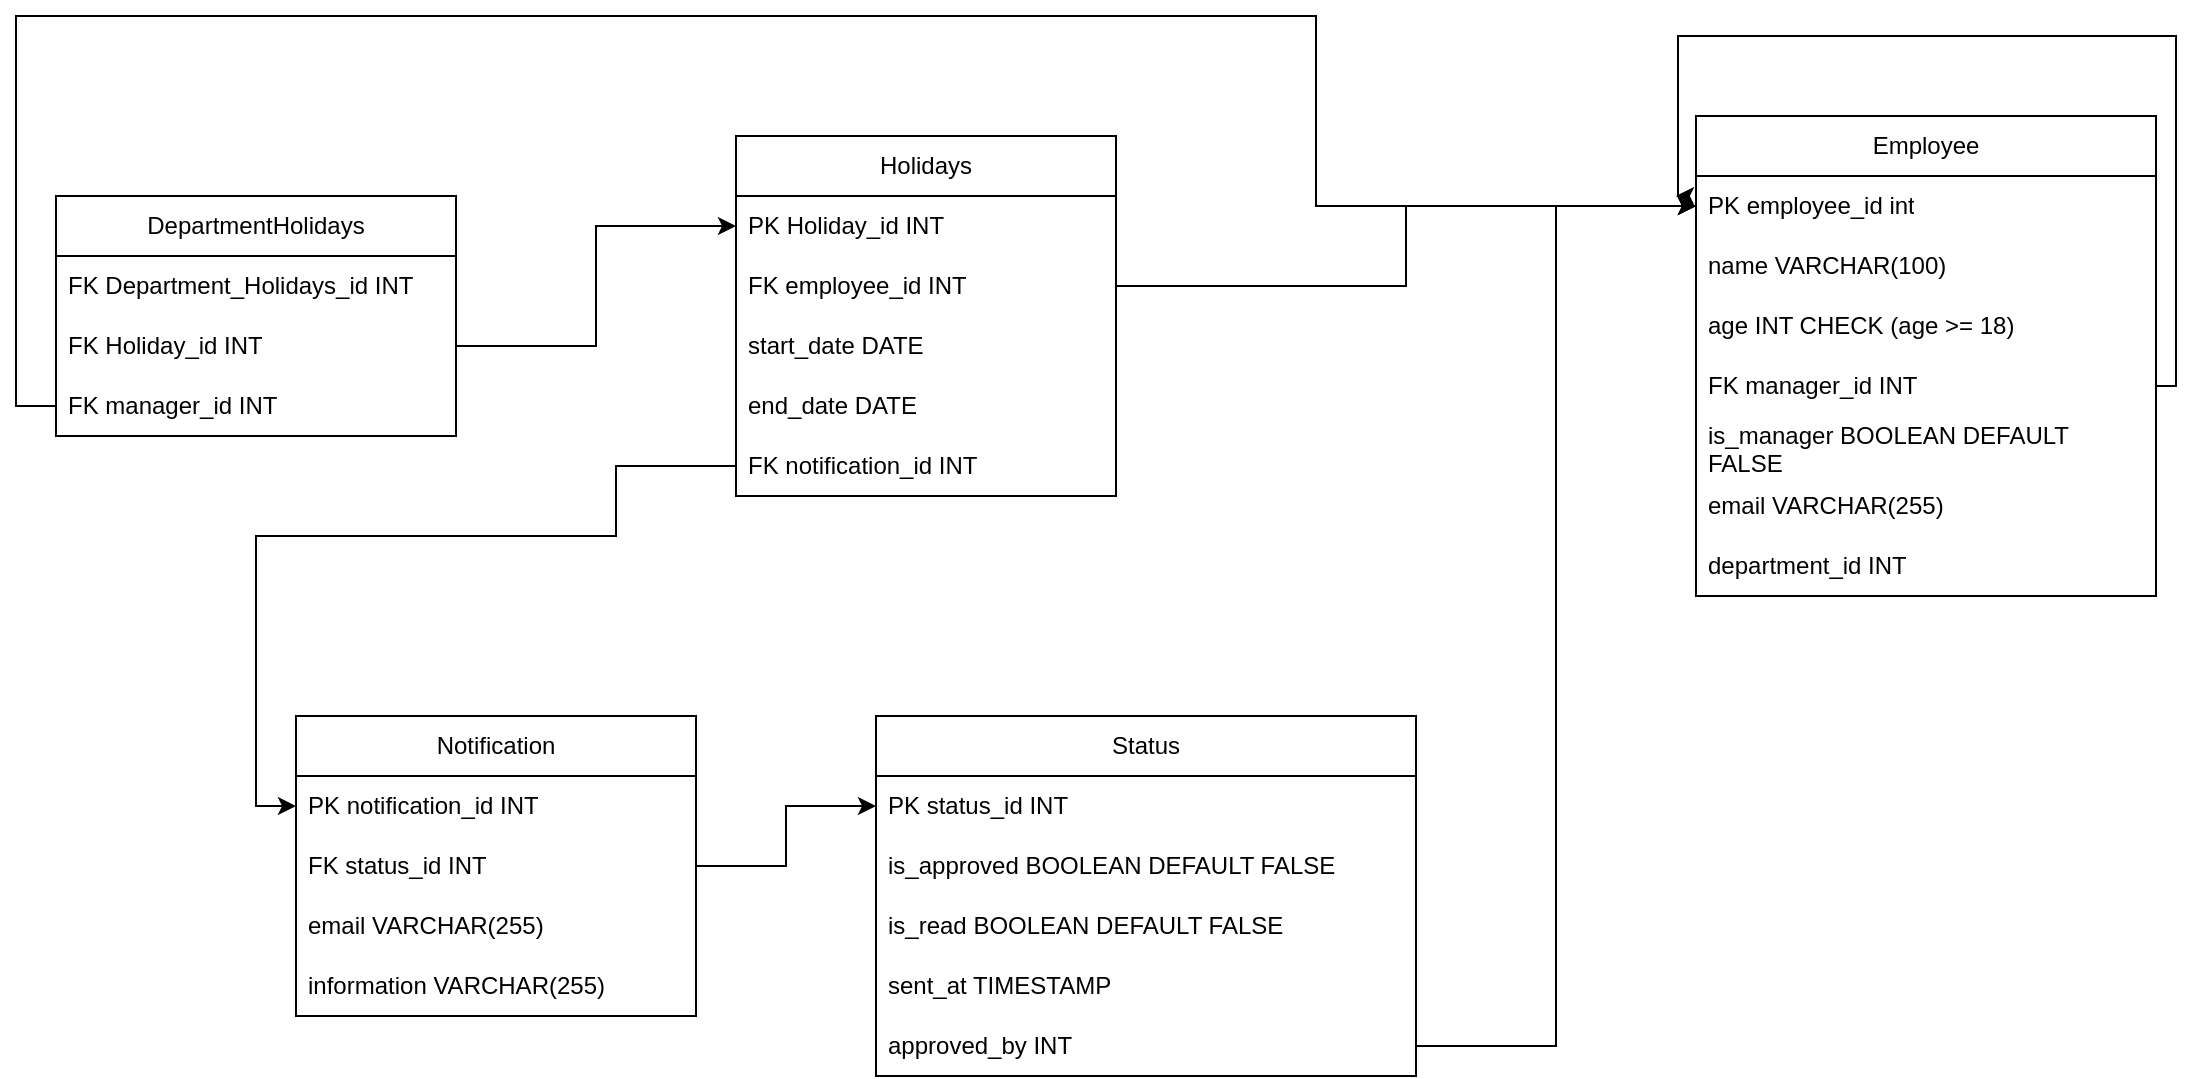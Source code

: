<mxfile version="28.0.7">
  <diagram name="Страница — 1" id="gRQj9UncKk68zNySq5SI">
    <mxGraphModel dx="2856" dy="676" grid="1" gridSize="10" guides="1" tooltips="1" connect="1" arrows="1" fold="1" page="1" pageScale="1" pageWidth="827" pageHeight="1169" math="0" shadow="0">
      <root>
        <mxCell id="0" />
        <mxCell id="1" parent="0" />
        <mxCell id="gyWeS8jps0nt1d0BuYAX-1" value="DepartmentHolidays" style="swimlane;fontStyle=0;childLayout=stackLayout;horizontal=1;startSize=30;horizontalStack=0;resizeParent=1;resizeParentMax=0;resizeLast=0;collapsible=1;marginBottom=0;whiteSpace=wrap;html=1;" parent="1" vertex="1">
          <mxGeometry x="-60" y="270" width="200" height="120" as="geometry" />
        </mxCell>
        <mxCell id="gyWeS8jps0nt1d0BuYAX-2" value="FK Department_Holidays_id INT" style="text;strokeColor=none;fillColor=none;align=left;verticalAlign=middle;spacingLeft=4;spacingRight=4;overflow=hidden;points=[[0,0.5],[1,0.5]];portConstraint=eastwest;rotatable=0;whiteSpace=wrap;html=1;" parent="gyWeS8jps0nt1d0BuYAX-1" vertex="1">
          <mxGeometry y="30" width="200" height="30" as="geometry" />
        </mxCell>
        <mxCell id="gyWeS8jps0nt1d0BuYAX-45" value="FK Holiday_id INT" style="text;strokeColor=none;fillColor=none;align=left;verticalAlign=middle;spacingLeft=4;spacingRight=4;overflow=hidden;points=[[0,0.5],[1,0.5]];portConstraint=eastwest;rotatable=0;whiteSpace=wrap;html=1;" parent="gyWeS8jps0nt1d0BuYAX-1" vertex="1">
          <mxGeometry y="60" width="200" height="30" as="geometry" />
        </mxCell>
        <mxCell id="VSTnJlNzicXxrHY_uIf--20" value="FK manager_id INT" style="text;strokeColor=none;fillColor=none;align=left;verticalAlign=middle;spacingLeft=4;spacingRight=4;overflow=hidden;points=[[0,0.5],[1,0.5]];portConstraint=eastwest;rotatable=0;whiteSpace=wrap;html=1;" vertex="1" parent="gyWeS8jps0nt1d0BuYAX-1">
          <mxGeometry y="90" width="200" height="30" as="geometry" />
        </mxCell>
        <mxCell id="gyWeS8jps0nt1d0BuYAX-5" value="Holidays" style="swimlane;fontStyle=0;childLayout=stackLayout;horizontal=1;startSize=30;horizontalStack=0;resizeParent=1;resizeParentMax=0;resizeLast=0;collapsible=1;marginBottom=0;whiteSpace=wrap;html=1;" parent="1" vertex="1">
          <mxGeometry x="280" y="240" width="190" height="180" as="geometry" />
        </mxCell>
        <mxCell id="gyWeS8jps0nt1d0BuYAX-6" value="PK Holiday_id INT" style="text;strokeColor=none;fillColor=none;align=left;verticalAlign=middle;spacingLeft=4;spacingRight=4;overflow=hidden;points=[[0,0.5],[1,0.5]];portConstraint=eastwest;rotatable=0;whiteSpace=wrap;html=1;" parent="gyWeS8jps0nt1d0BuYAX-5" vertex="1">
          <mxGeometry y="30" width="190" height="30" as="geometry" />
        </mxCell>
        <mxCell id="VSTnJlNzicXxrHY_uIf--14" value="FK employee_id INT" style="text;strokeColor=none;fillColor=none;align=left;verticalAlign=middle;spacingLeft=4;spacingRight=4;overflow=hidden;points=[[0,0.5],[1,0.5]];portConstraint=eastwest;rotatable=0;whiteSpace=wrap;html=1;" vertex="1" parent="gyWeS8jps0nt1d0BuYAX-5">
          <mxGeometry y="60" width="190" height="30" as="geometry" />
        </mxCell>
        <mxCell id="gyWeS8jps0nt1d0BuYAX-19" value="start_date DATE" style="text;strokeColor=none;fillColor=none;align=left;verticalAlign=middle;spacingLeft=4;spacingRight=4;overflow=hidden;points=[[0,0.5],[1,0.5]];portConstraint=eastwest;rotatable=0;whiteSpace=wrap;html=1;" parent="gyWeS8jps0nt1d0BuYAX-5" vertex="1">
          <mxGeometry y="90" width="190" height="30" as="geometry" />
        </mxCell>
        <mxCell id="VSTnJlNzicXxrHY_uIf--2" value="end_date DATE" style="text;strokeColor=none;fillColor=none;align=left;verticalAlign=middle;spacingLeft=4;spacingRight=4;overflow=hidden;points=[[0,0.5],[1,0.5]];portConstraint=eastwest;rotatable=0;whiteSpace=wrap;html=1;" vertex="1" parent="gyWeS8jps0nt1d0BuYAX-5">
          <mxGeometry y="120" width="190" height="30" as="geometry" />
        </mxCell>
        <mxCell id="VSTnJlNzicXxrHY_uIf--24" value="FK notification_id INT" style="text;strokeColor=none;fillColor=none;align=left;verticalAlign=middle;spacingLeft=4;spacingRight=4;overflow=hidden;points=[[0,0.5],[1,0.5]];portConstraint=eastwest;rotatable=0;whiteSpace=wrap;html=1;" vertex="1" parent="gyWeS8jps0nt1d0BuYAX-5">
          <mxGeometry y="150" width="190" height="30" as="geometry" />
        </mxCell>
        <mxCell id="gyWeS8jps0nt1d0BuYAX-11" value="Employee" style="swimlane;fontStyle=0;childLayout=stackLayout;horizontal=1;startSize=30;horizontalStack=0;resizeParent=1;resizeParentMax=0;resizeLast=0;collapsible=1;marginBottom=0;whiteSpace=wrap;html=1;" parent="1" vertex="1">
          <mxGeometry x="760" y="230" width="230" height="240" as="geometry" />
        </mxCell>
        <mxCell id="gyWeS8jps0nt1d0BuYAX-12" value="PK employee_id int" style="text;strokeColor=none;fillColor=none;align=left;verticalAlign=middle;spacingLeft=4;spacingRight=4;overflow=hidden;points=[[0,0.5],[1,0.5]];portConstraint=eastwest;rotatable=0;whiteSpace=wrap;html=1;" parent="gyWeS8jps0nt1d0BuYAX-11" vertex="1">
          <mxGeometry y="30" width="230" height="30" as="geometry" />
        </mxCell>
        <mxCell id="gyWeS8jps0nt1d0BuYAX-13" value="name VARCHAR(100)" style="text;strokeColor=none;fillColor=none;align=left;verticalAlign=middle;spacingLeft=4;spacingRight=4;overflow=hidden;points=[[0,0.5],[1,0.5]];portConstraint=eastwest;rotatable=0;whiteSpace=wrap;html=1;" parent="gyWeS8jps0nt1d0BuYAX-11" vertex="1">
          <mxGeometry y="60" width="230" height="30" as="geometry" />
        </mxCell>
        <mxCell id="gyWeS8jps0nt1d0BuYAX-20" value="age INT CHECK (age &amp;gt;= 18)" style="text;strokeColor=none;fillColor=none;align=left;verticalAlign=middle;spacingLeft=4;spacingRight=4;overflow=hidden;points=[[0,0.5],[1,0.5]];portConstraint=eastwest;rotatable=0;whiteSpace=wrap;html=1;" parent="gyWeS8jps0nt1d0BuYAX-11" vertex="1">
          <mxGeometry y="90" width="230" height="30" as="geometry" />
        </mxCell>
        <mxCell id="VSTnJlNzicXxrHY_uIf--22" style="edgeStyle=orthogonalEdgeStyle;rounded=0;orthogonalLoop=1;jettySize=auto;html=1;exitX=1;exitY=0.5;exitDx=0;exitDy=0;" edge="1" parent="gyWeS8jps0nt1d0BuYAX-11" source="gyWeS8jps0nt1d0BuYAX-14">
          <mxGeometry relative="1" as="geometry">
            <mxPoint x="-10" y="40" as="targetPoint" />
            <Array as="points">
              <mxPoint x="240" y="135" />
              <mxPoint x="240" y="-40" />
              <mxPoint x="-9" y="-40" />
              <mxPoint x="-9" y="40" />
            </Array>
          </mxGeometry>
        </mxCell>
        <mxCell id="gyWeS8jps0nt1d0BuYAX-14" value="FK manager_id INT" style="text;strokeColor=none;fillColor=none;align=left;verticalAlign=middle;spacingLeft=4;spacingRight=4;overflow=hidden;points=[[0,0.5],[1,0.5]];portConstraint=eastwest;rotatable=0;whiteSpace=wrap;html=1;" parent="gyWeS8jps0nt1d0BuYAX-11" vertex="1">
          <mxGeometry y="120" width="230" height="30" as="geometry" />
        </mxCell>
        <mxCell id="gyWeS8jps0nt1d0BuYAX-38" value="is_manager BOOLEAN DEFAULT FALSE" style="text;strokeColor=none;fillColor=none;align=left;verticalAlign=middle;spacingLeft=4;spacingRight=4;overflow=hidden;points=[[0,0.5],[1,0.5]];portConstraint=eastwest;rotatable=0;whiteSpace=wrap;html=1;" parent="gyWeS8jps0nt1d0BuYAX-11" vertex="1">
          <mxGeometry y="150" width="230" height="30" as="geometry" />
        </mxCell>
        <mxCell id="gyWeS8jps0nt1d0BuYAX-27" value="email VARCHAR(255)" style="text;strokeColor=none;fillColor=none;align=left;verticalAlign=middle;spacingLeft=4;spacingRight=4;overflow=hidden;points=[[0,0.5],[1,0.5]];portConstraint=eastwest;rotatable=0;whiteSpace=wrap;html=1;" parent="gyWeS8jps0nt1d0BuYAX-11" vertex="1">
          <mxGeometry y="180" width="230" height="30" as="geometry" />
        </mxCell>
        <mxCell id="VSTnJlNzicXxrHY_uIf--1" value="department_id INT" style="text;strokeColor=none;fillColor=none;align=left;verticalAlign=middle;spacingLeft=4;spacingRight=4;overflow=hidden;points=[[0,0.5],[1,0.5]];portConstraint=eastwest;rotatable=0;whiteSpace=wrap;html=1;" vertex="1" parent="gyWeS8jps0nt1d0BuYAX-11">
          <mxGeometry y="210" width="230" height="30" as="geometry" />
        </mxCell>
        <mxCell id="gyWeS8jps0nt1d0BuYAX-22" value="Status" style="swimlane;fontStyle=0;childLayout=stackLayout;horizontal=1;startSize=30;horizontalStack=0;resizeParent=1;resizeParentMax=0;resizeLast=0;collapsible=1;marginBottom=0;whiteSpace=wrap;html=1;" parent="1" vertex="1">
          <mxGeometry x="350" y="530" width="270" height="180" as="geometry" />
        </mxCell>
        <mxCell id="gyWeS8jps0nt1d0BuYAX-23" value="PK status_id INT" style="text;strokeColor=none;fillColor=none;align=left;verticalAlign=middle;spacingLeft=4;spacingRight=4;overflow=hidden;points=[[0,0.5],[1,0.5]];portConstraint=eastwest;rotatable=0;whiteSpace=wrap;html=1;" parent="gyWeS8jps0nt1d0BuYAX-22" vertex="1">
          <mxGeometry y="30" width="270" height="30" as="geometry" />
        </mxCell>
        <mxCell id="gyWeS8jps0nt1d0BuYAX-24" value="is_approved BOOLEAN DEFAULT FALSE" style="text;strokeColor=none;fillColor=none;align=left;verticalAlign=middle;spacingLeft=4;spacingRight=4;overflow=hidden;points=[[0,0.5],[1,0.5]];portConstraint=eastwest;rotatable=0;whiteSpace=wrap;html=1;" parent="gyWeS8jps0nt1d0BuYAX-22" vertex="1">
          <mxGeometry y="60" width="270" height="30" as="geometry" />
        </mxCell>
        <mxCell id="gyWeS8jps0nt1d0BuYAX-25" value="is_read BOOLEAN DEFAULT FALSE" style="text;strokeColor=none;fillColor=none;align=left;verticalAlign=middle;spacingLeft=4;spacingRight=4;overflow=hidden;points=[[0,0.5],[1,0.5]];portConstraint=eastwest;rotatable=0;whiteSpace=wrap;html=1;" parent="gyWeS8jps0nt1d0BuYAX-22" vertex="1">
          <mxGeometry y="90" width="270" height="30" as="geometry" />
        </mxCell>
        <mxCell id="gyWeS8jps0nt1d0BuYAX-30" value="sent_at TIMESTAMP&amp;nbsp;" style="text;strokeColor=none;fillColor=none;align=left;verticalAlign=middle;spacingLeft=4;spacingRight=4;overflow=hidden;points=[[0,0.5],[1,0.5]];portConstraint=eastwest;rotatable=0;whiteSpace=wrap;html=1;" parent="gyWeS8jps0nt1d0BuYAX-22" vertex="1">
          <mxGeometry y="120" width="270" height="30" as="geometry" />
        </mxCell>
        <mxCell id="gyWeS8jps0nt1d0BuYAX-36" value="approved_by INT" style="text;strokeColor=none;fillColor=none;align=left;verticalAlign=middle;spacingLeft=4;spacingRight=4;overflow=hidden;points=[[0,0.5],[1,0.5]];portConstraint=eastwest;rotatable=0;whiteSpace=wrap;html=1;" parent="gyWeS8jps0nt1d0BuYAX-22" vertex="1">
          <mxGeometry y="150" width="270" height="30" as="geometry" />
        </mxCell>
        <mxCell id="gyWeS8jps0nt1d0BuYAX-26" style="edgeStyle=orthogonalEdgeStyle;rounded=0;orthogonalLoop=1;jettySize=auto;html=1;exitX=1;exitY=0.5;exitDx=0;exitDy=0;entryX=0;entryY=0.5;entryDx=0;entryDy=0;" parent="1" source="gyWeS8jps0nt1d0BuYAX-41" target="gyWeS8jps0nt1d0BuYAX-23" edge="1">
          <mxGeometry relative="1" as="geometry">
            <mxPoint x="500" y="415" as="sourcePoint" />
          </mxGeometry>
        </mxCell>
        <mxCell id="gyWeS8jps0nt1d0BuYAX-40" value="Notification" style="swimlane;fontStyle=0;childLayout=stackLayout;horizontal=1;startSize=30;horizontalStack=0;resizeParent=1;resizeParentMax=0;resizeLast=0;collapsible=1;marginBottom=0;whiteSpace=wrap;html=1;" parent="1" vertex="1">
          <mxGeometry x="60" y="530" width="200" height="150" as="geometry" />
        </mxCell>
        <mxCell id="VSTnJlNzicXxrHY_uIf--16" value="PK notification_id INT" style="text;strokeColor=none;fillColor=none;align=left;verticalAlign=middle;spacingLeft=4;spacingRight=4;overflow=hidden;points=[[0,0.5],[1,0.5]];portConstraint=eastwest;rotatable=0;whiteSpace=wrap;html=1;" vertex="1" parent="gyWeS8jps0nt1d0BuYAX-40">
          <mxGeometry y="30" width="200" height="30" as="geometry" />
        </mxCell>
        <mxCell id="gyWeS8jps0nt1d0BuYAX-41" value="FK status_id INT" style="text;strokeColor=none;fillColor=none;align=left;verticalAlign=middle;spacingLeft=4;spacingRight=4;overflow=hidden;points=[[0,0.5],[1,0.5]];portConstraint=eastwest;rotatable=0;whiteSpace=wrap;html=1;" parent="gyWeS8jps0nt1d0BuYAX-40" vertex="1">
          <mxGeometry y="60" width="200" height="30" as="geometry" />
        </mxCell>
        <mxCell id="gyWeS8jps0nt1d0BuYAX-42" value="email VARCHAR(255)" style="text;strokeColor=none;fillColor=none;align=left;verticalAlign=middle;spacingLeft=4;spacingRight=4;overflow=hidden;points=[[0,0.5],[1,0.5]];portConstraint=eastwest;rotatable=0;whiteSpace=wrap;html=1;" parent="gyWeS8jps0nt1d0BuYAX-40" vertex="1">
          <mxGeometry y="90" width="200" height="30" as="geometry" />
        </mxCell>
        <mxCell id="VSTnJlNzicXxrHY_uIf--17" value="information VARCHAR(255)" style="text;strokeColor=none;fillColor=none;align=left;verticalAlign=middle;spacingLeft=4;spacingRight=4;overflow=hidden;points=[[0,0.5],[1,0.5]];portConstraint=eastwest;rotatable=0;whiteSpace=wrap;html=1;" vertex="1" parent="gyWeS8jps0nt1d0BuYAX-40">
          <mxGeometry y="120" width="200" height="30" as="geometry" />
        </mxCell>
        <mxCell id="VSTnJlNzicXxrHY_uIf--18" style="edgeStyle=orthogonalEdgeStyle;rounded=0;orthogonalLoop=1;jettySize=auto;html=1;exitX=1;exitY=0.5;exitDx=0;exitDy=0;entryX=0;entryY=0.5;entryDx=0;entryDy=0;" edge="1" parent="1" source="VSTnJlNzicXxrHY_uIf--14" target="gyWeS8jps0nt1d0BuYAX-12">
          <mxGeometry relative="1" as="geometry" />
        </mxCell>
        <mxCell id="VSTnJlNzicXxrHY_uIf--19" style="edgeStyle=orthogonalEdgeStyle;rounded=0;orthogonalLoop=1;jettySize=auto;html=1;exitX=1;exitY=0.5;exitDx=0;exitDy=0;entryX=0;entryY=0.5;entryDx=0;entryDy=0;" edge="1" parent="1" source="gyWeS8jps0nt1d0BuYAX-45" target="gyWeS8jps0nt1d0BuYAX-6">
          <mxGeometry relative="1" as="geometry" />
        </mxCell>
        <mxCell id="VSTnJlNzicXxrHY_uIf--21" style="edgeStyle=orthogonalEdgeStyle;rounded=0;orthogonalLoop=1;jettySize=auto;html=1;exitX=0;exitY=0.5;exitDx=0;exitDy=0;entryX=0;entryY=0.5;entryDx=0;entryDy=0;" edge="1" parent="1" source="VSTnJlNzicXxrHY_uIf--20" target="gyWeS8jps0nt1d0BuYAX-12">
          <mxGeometry relative="1" as="geometry">
            <mxPoint x="100" y="20" as="targetPoint" />
            <Array as="points">
              <mxPoint x="-80" y="375" />
              <mxPoint x="-80" y="180" />
              <mxPoint x="570" y="180" />
            </Array>
          </mxGeometry>
        </mxCell>
        <mxCell id="VSTnJlNzicXxrHY_uIf--23" style="edgeStyle=orthogonalEdgeStyle;rounded=0;orthogonalLoop=1;jettySize=auto;html=1;exitX=1;exitY=0.5;exitDx=0;exitDy=0;entryX=0;entryY=0.5;entryDx=0;entryDy=0;" edge="1" parent="1" source="gyWeS8jps0nt1d0BuYAX-36" target="gyWeS8jps0nt1d0BuYAX-12">
          <mxGeometry relative="1" as="geometry" />
        </mxCell>
        <mxCell id="VSTnJlNzicXxrHY_uIf--25" style="edgeStyle=orthogonalEdgeStyle;rounded=0;orthogonalLoop=1;jettySize=auto;html=1;exitX=0;exitY=0.5;exitDx=0;exitDy=0;entryX=0;entryY=0.5;entryDx=0;entryDy=0;" edge="1" parent="1" source="VSTnJlNzicXxrHY_uIf--24" target="VSTnJlNzicXxrHY_uIf--16">
          <mxGeometry relative="1" as="geometry">
            <Array as="points">
              <mxPoint x="220" y="405" />
              <mxPoint x="220" y="440" />
              <mxPoint x="40" y="440" />
              <mxPoint x="40" y="575" />
            </Array>
          </mxGeometry>
        </mxCell>
      </root>
    </mxGraphModel>
  </diagram>
</mxfile>
